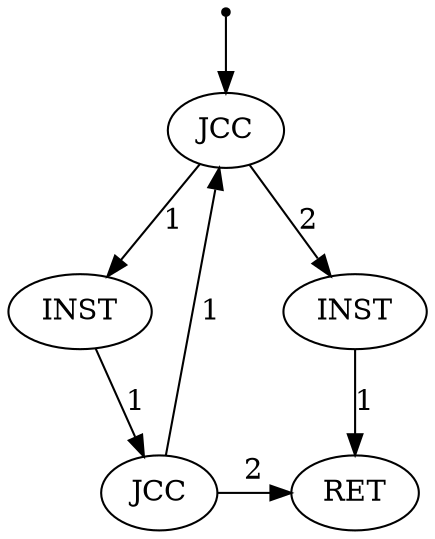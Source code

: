 digraph G{
fontname=cmr10;
0 [shape=point]
1 [label="JCC"]
2 [label="INST"]
3 [label="INST"]
4 [label="JCC"]
5 [label="RET"]

0 -> 1
1 -> 2 [label=1]
1 -> 3 [label=2]
2 -> 4 [label=1]
3 -> 5 [label=1]
4 -> 1 [label=1]
4 -> 5 [label=2]

subgraph { 
rank = same; 2; 3; 
} 
subgraph { 
rank = same; 4; 5; 
} 
}


